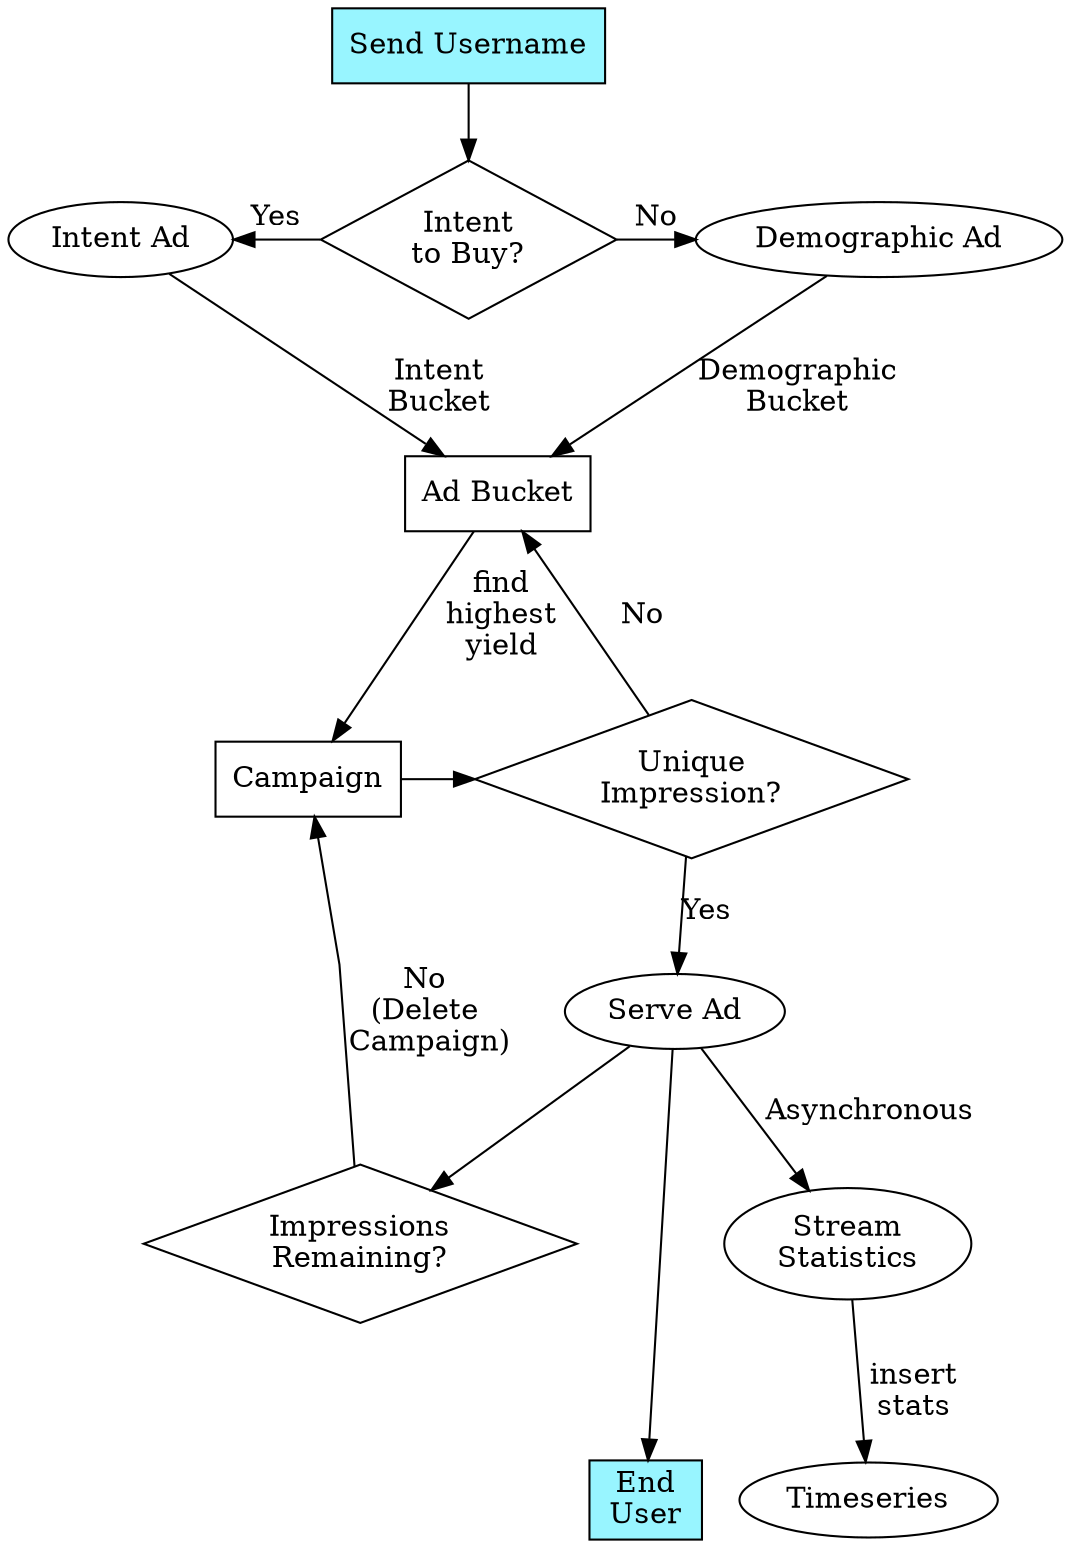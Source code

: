digraph G {

  splines=false;
  
  submit [
    label = "Send Username";
    shape = rect;
    style = filled;
    fillcolor = cadetblue1;
    
  ];

  intent [
    label = "Intent\nto Buy?";
    shape = diamond;
  ];

  has_intent [
    label = "Intent Ad";
  ];

  demo_ad [
    label = "Demographic Ad";
  ];

  submit -> intent;
  has_intent -> intent [ label = "Yes"; dir=back ];
  intent -> demo_ad [ label = "No" ];

  {
    rank=same;
    intent; demo_ad; has_intent;
  }

  bloom_filter[
    label = "Unique\nImpression?"
    shape = diamond;
  ]

  has_intent -> ad_bucket [ label = "Intent\nBucket"];
  demo_ad -> ad_bucket [ label = "Demographic\nBucket"];
  
  ad_bucket [
    label = "Ad Bucket";
    shape = rect;
  ];
  
  ad_campaign [
    label = "Campaign";
    shape = rect;
  ];

  {
    rank=same;
    bloom_filter, ad_campaign
  }

  ad [
      label = "Serve Ad";
  ]

  ad_counter [
      label = "Impressions\nRemaining?";
      shape = diamond;
  ]

  stats_stream [
      label = "Stream\nStatistics";
  ]

  end_user [
      label = "End\nUser";
      shape = rect;
      style = filled;
      fillcolor = cadetblue1;
  ]

  {
    rank=same;
    end_user, Timeseries
  }

  ad_bucket -> ad_campaign [ label = "find\nhighest\nyield"];
  ad_campaign -> bloom_filter ;
  bloom_filter -> ad_bucket [ label="No" ]
  bloom_filter -> ad [ label="Yes" ]
  ad -> end_user;
  ad -> ad_counter;
  ad_counter -> ad_campaign [label = "No\n(Delete\n Campaign)"];
  ad -> stats_stream [ label = " Asynchronous" ];
  stats_stream -> Timeseries [ label = " insert\n stats" ];

  
}